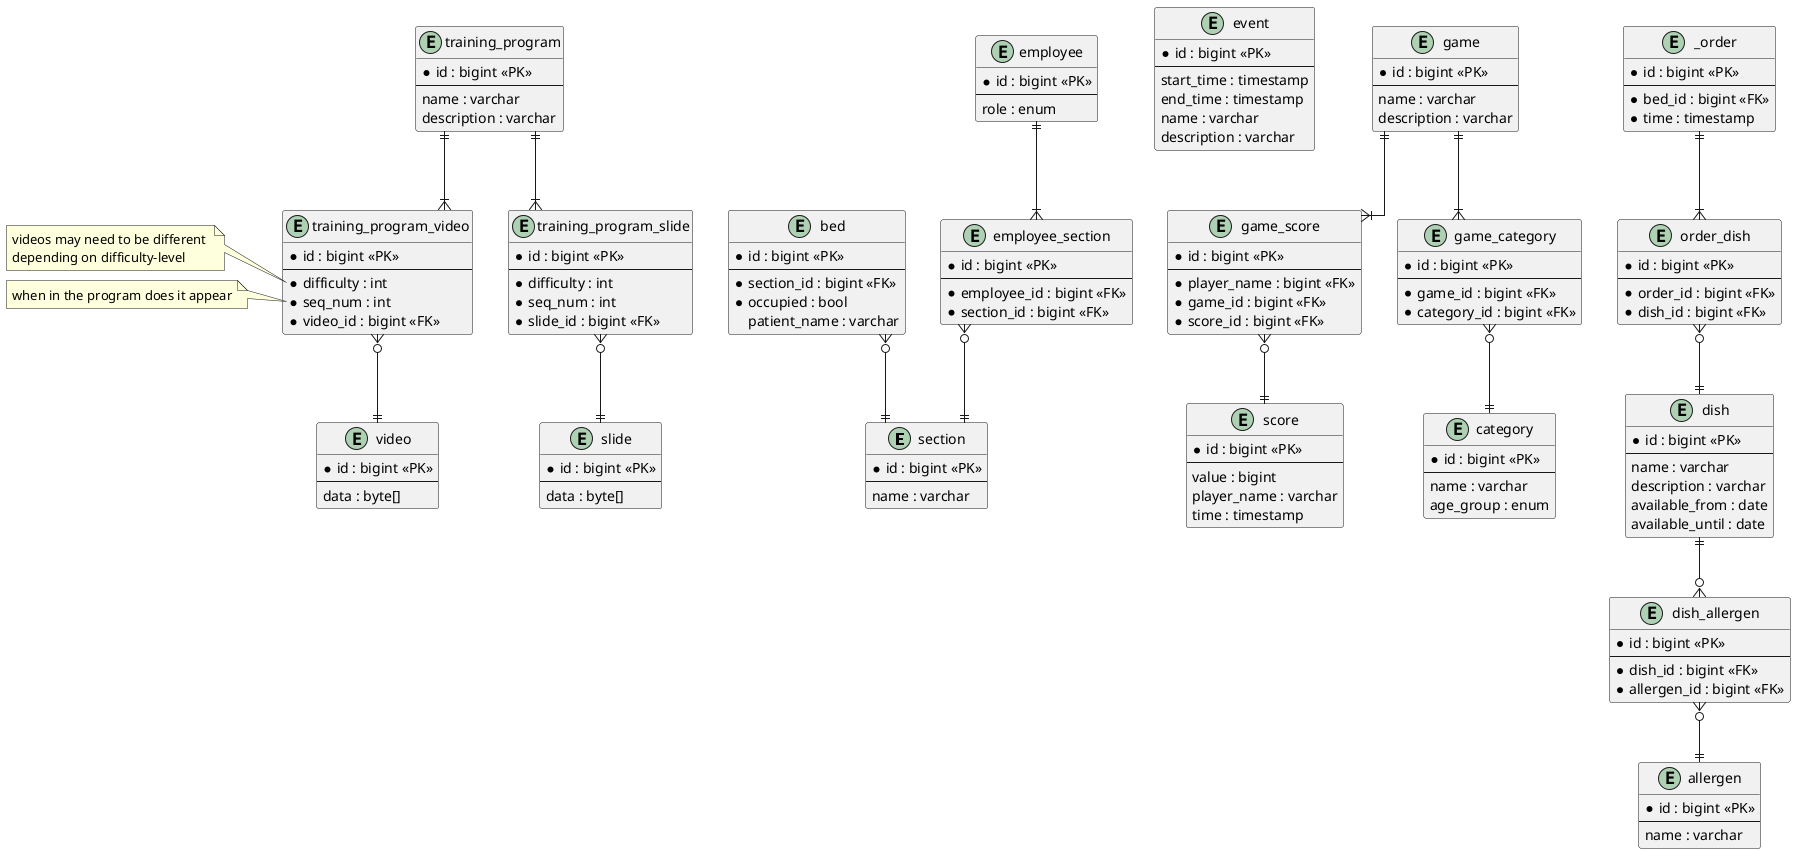 /'

    EER model for Patient Assist Project - SYSDAT F25 

    Crow's Foot Notation:
        Type 	        Symbol
        
        Zero or One 	|o--
        Exactly One 	||--
        Zero or Many 	}o--
        One or Many 	}|--

'/

@startuml
/'!theme cerulean'/
skinparam linetype ortho

entity section {
    * id : bigint <<PK>>
    --
    name : varchar
}
entity bed {
    * id : bigint <<PK>>
    --
    * section_id : bigint <<FK>>
    * occupied : bool
    patient_name : varchar
}
entity employee {
    * id : bigint <<PK>>
    --
    role : enum
}

entity event {
    * id : bigint <<PK>>
    --
    start_time : timestamp
    end_time : timestamp
    name : varchar
    description : varchar
}

entity game {
    * id : bigint <<PK>>
    --
    name : varchar
    description : varchar
}

entity score {
    * id : bigint <<PK>>
    --
    value : bigint
    player_name : varchar
    time : timestamp
}

entity game_score {
    * id : bigint <<PK>>
    --
    * player_name : bigint <<FK>>
    * game_id : bigint <<FK>>
    * score_id : bigint <<FK>>
}

entity _order {
    * id : bigint <<PK>>
    --
    * bed_id : bigint <<FK>>
    * time : timestamp
}

entity order_dish {
    * id : bigint <<PK>>
    --
    * order_id : bigint <<FK>>
    * dish_id : bigint <<FK>>
}

entity dish {
    * id : bigint <<PK>>
    --
    name : varchar
    description : varchar
    available_from : date
    available_until : date
}

entity dish_allergen {
    * id : bigint <<PK>>
    --
    * dish_id : bigint <<FK>>
    * allergen_id : bigint <<FK>>
}

entity allergen {
    * id : bigint <<PK>>
    --
    name : varchar
}

entity game_category {
    * id : bigint <<PK>>
    --
    * game_id : bigint <<FK>>
    * category_id : bigint <<FK>>
}

entity category {
    * id : bigint <<PK>>
    --
    name : varchar
    age_group : enum
}

entity training_program {
    * id : bigint <<PK>>
    --
    name : varchar
    description : varchar
}

entity training_program_slide {
    * id : bigint <<PK>>
    --
    * difficulty : int
    * seq_num : int
    * slide_id : bigint <<FK>>
}

entity training_program_video {
    * id : bigint <<PK>>
    --
    * difficulty : int
    * seq_num : int
    * video_id : bigint <<FK>>
}

entity slide {
    * id : bigint <<PK>>
    --
    data : byte[]
}

entity video {
    * id : bigint <<PK>>
    --
    data : byte[]
}

entity employee_section {
    * id : bigint <<PK>>
    --
    * employee_id : bigint <<FK>>
    * section_id : bigint <<FK>>
}

/' 

    RELATIONS
    
'/

_order ||--|{ order_dish
order_dish }o--|| dish

dish ||--o{ dish_allergen
dish_allergen }o--|| allergen

employee ||--|{ employee_section
employee_section }o--|| section

game ||--|{ game_category
game_category }o--|| category
game ||--|{ game_score
game_score }o--|| score

bed }o--|| section

training_program ||--|{ training_program_video
training_program_video }o--|| video
training_program ||--|{ training_program_slide
training_program_slide }o--|| slide

/' 

    NOTES 
    
'/

note left of training_program_video::difficulty
videos may need to be different 
depending on difficulty-level
end note

note left of training_program_video::seq_num
when in the program does it appear
end note

@enduml

